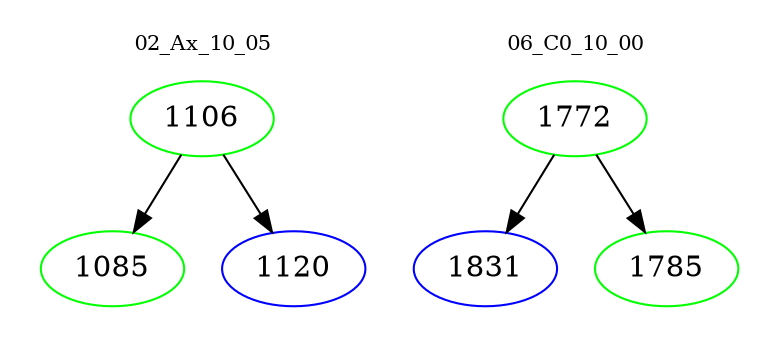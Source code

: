 digraph{
subgraph cluster_0 {
color = white
label = "02_Ax_10_05";
fontsize=10;
T0_1106 [label="1106", color="green"]
T0_1106 -> T0_1085 [color="black"]
T0_1085 [label="1085", color="green"]
T0_1106 -> T0_1120 [color="black"]
T0_1120 [label="1120", color="blue"]
}
subgraph cluster_1 {
color = white
label = "06_C0_10_00";
fontsize=10;
T1_1772 [label="1772", color="green"]
T1_1772 -> T1_1831 [color="black"]
T1_1831 [label="1831", color="blue"]
T1_1772 -> T1_1785 [color="black"]
T1_1785 [label="1785", color="green"]
}
}
